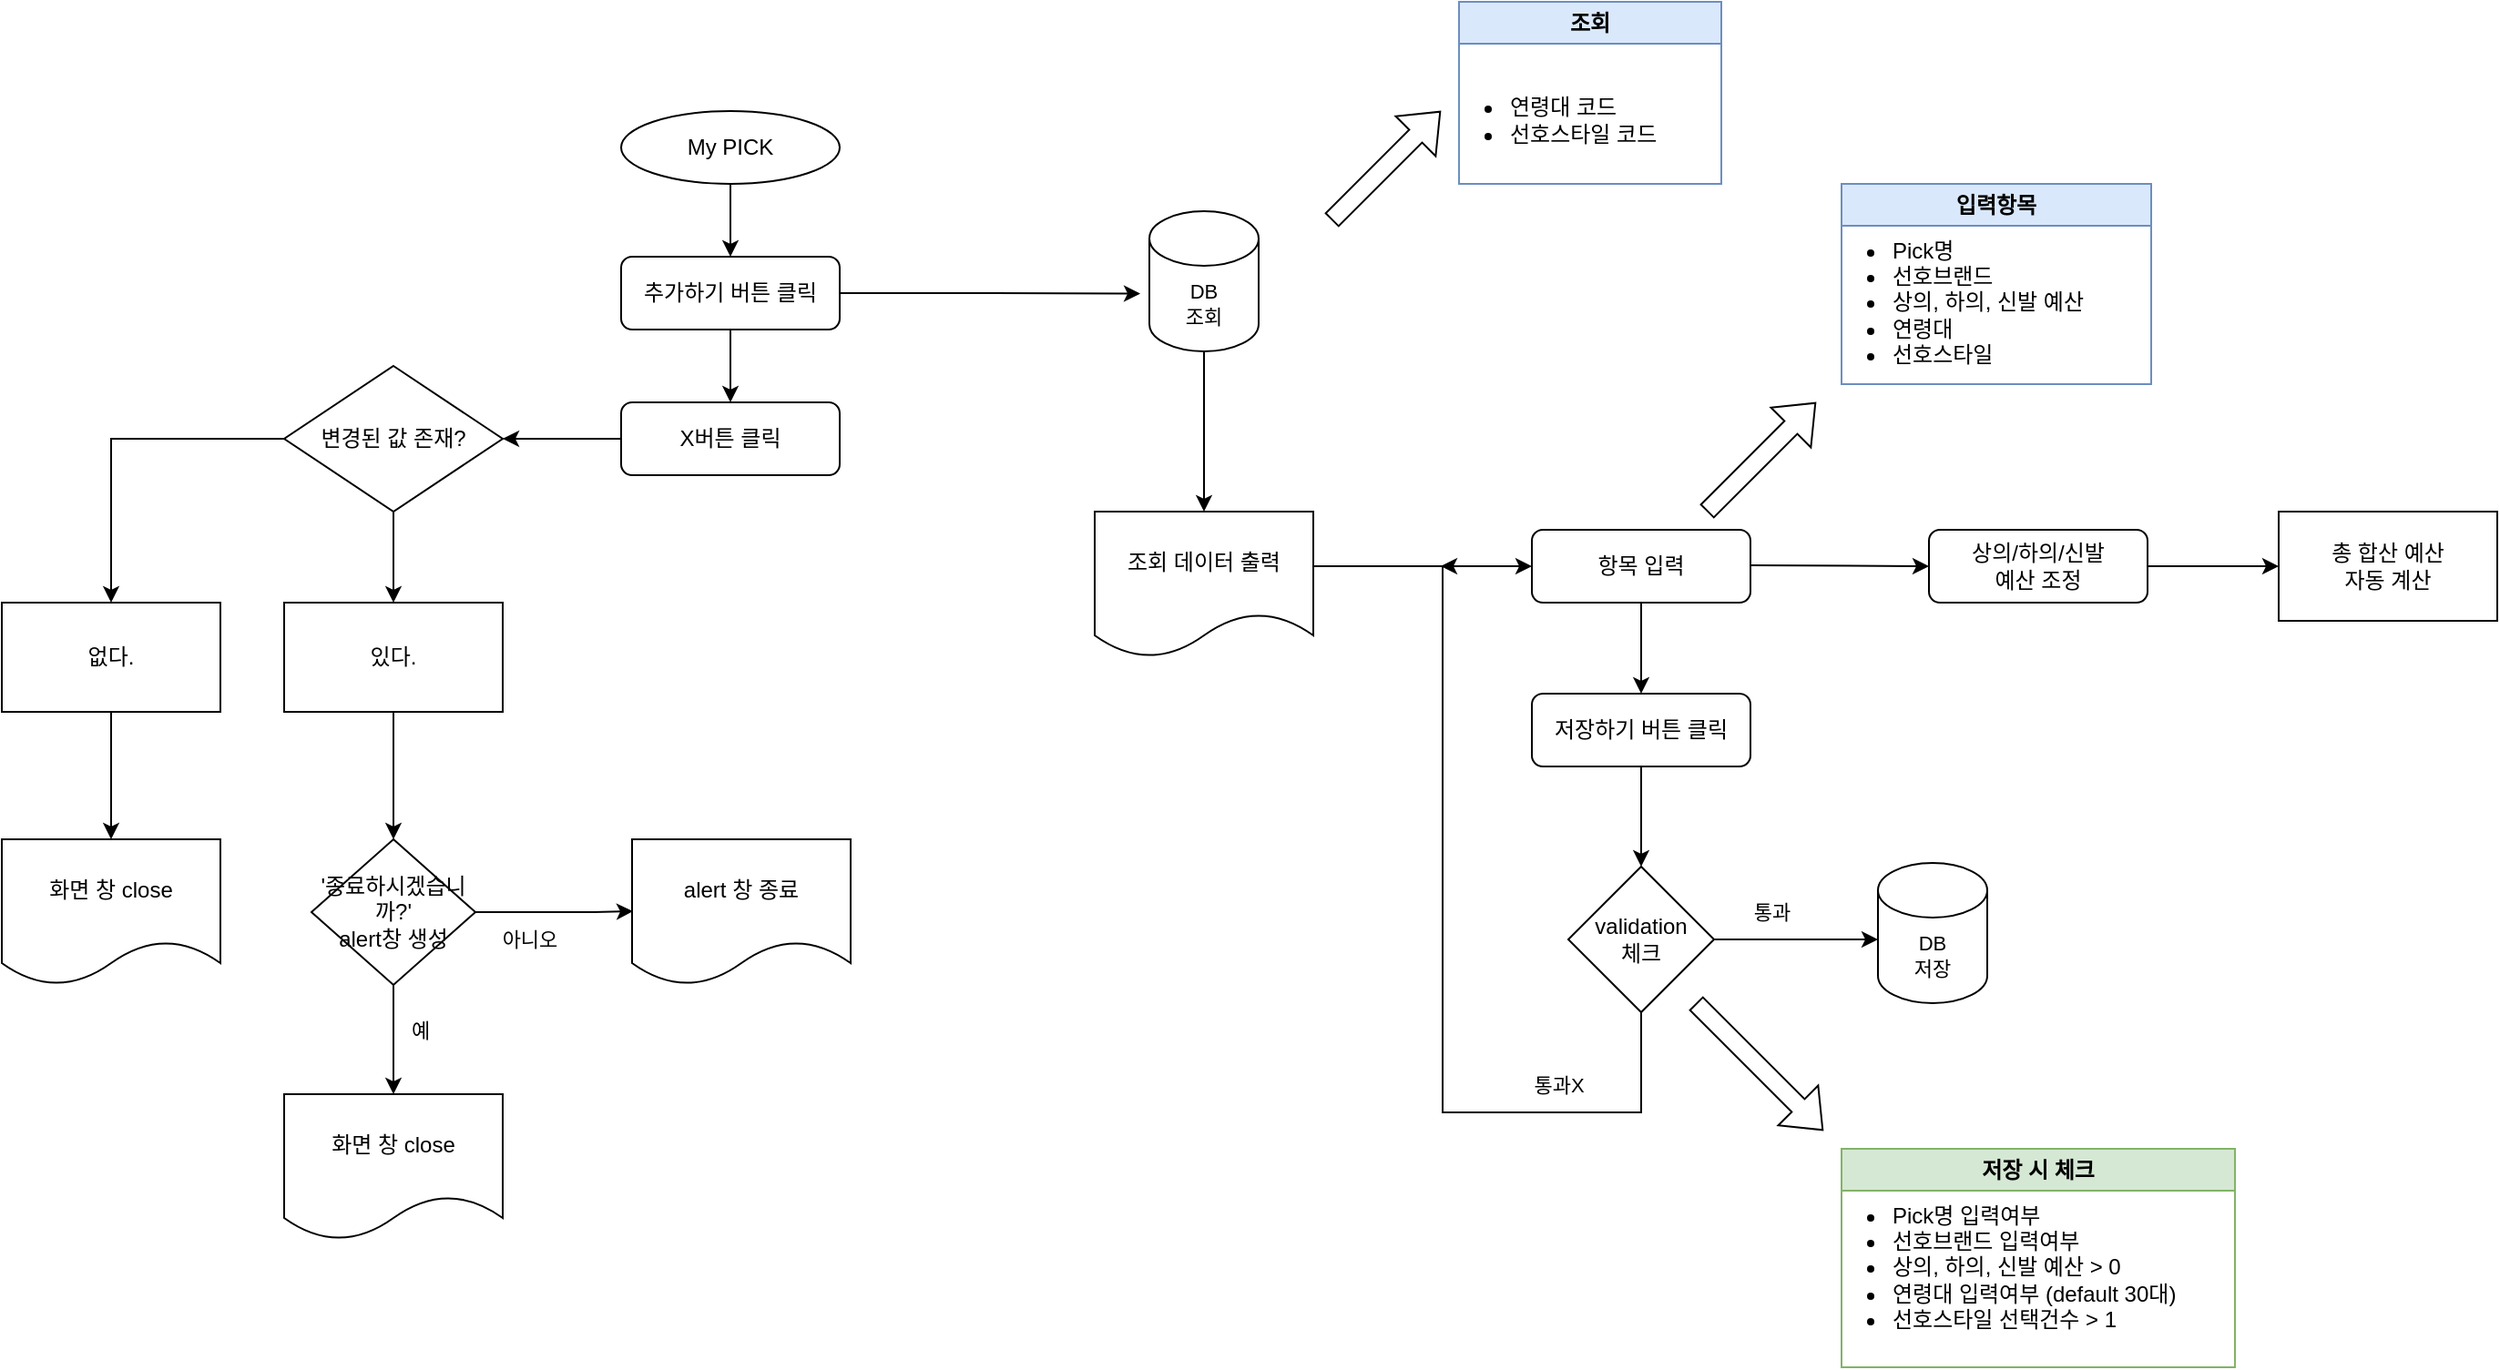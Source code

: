 <mxfile version="21.3.8" type="github">
  <diagram id="9M3qHXlabgps6SP91BO-" name="Page-1">
    <mxGraphModel dx="1418" dy="1916" grid="1" gridSize="10" guides="1" tooltips="1" connect="1" arrows="1" fold="1" page="1" pageScale="1" pageWidth="827" pageHeight="1169" math="0" shadow="0">
      <root>
        <mxCell id="0" />
        <mxCell id="1" parent="0" />
        <mxCell id="fzmjyrFyGPUT9gfRvAtI-3" value="" style="endArrow=classic;html=1;rounded=0;entryX=0.5;entryY=0;entryDx=0;entryDy=0;" parent="1" target="fzmjyrFyGPUT9gfRvAtI-10" edge="1">
          <mxGeometry width="50" height="50" relative="1" as="geometry">
            <mxPoint x="420" y="40" as="sourcePoint" />
            <mxPoint x="414" y="80" as="targetPoint" />
          </mxGeometry>
        </mxCell>
        <mxCell id="fzmjyrFyGPUT9gfRvAtI-9" value="My PICK" style="ellipse;whiteSpace=wrap;html=1;" parent="1" vertex="1">
          <mxGeometry x="360" width="120" height="40" as="geometry" />
        </mxCell>
        <mxCell id="fzmjyrFyGPUT9gfRvAtI-10" value="추가하기 버튼 클릭" style="rounded=1;whiteSpace=wrap;html=1;" parent="1" vertex="1">
          <mxGeometry x="360" y="80" width="120" height="40" as="geometry" />
        </mxCell>
        <mxCell id="fzmjyrFyGPUT9gfRvAtI-12" value="" style="endArrow=classic;html=1;rounded=0;" parent="1" edge="1" source="Lj1lpvWH2KxcPksHcl4Z-1">
          <mxGeometry width="50" height="50" relative="1" as="geometry">
            <mxPoint x="420" y="120" as="sourcePoint" />
            <mxPoint x="420.5" y="160" as="targetPoint" />
          </mxGeometry>
        </mxCell>
        <mxCell id="-nON0nGgF-exj52aO8rV-9" value="" style="edgeStyle=orthogonalEdgeStyle;rounded=0;orthogonalLoop=1;jettySize=auto;html=1;exitX=1;exitY=0.5;exitDx=0;exitDy=0;entryX=-0.083;entryY=0.588;entryDx=0;entryDy=0;entryPerimeter=0;" parent="1" source="fzmjyrFyGPUT9gfRvAtI-10" target="-nON0nGgF-exj52aO8rV-107" edge="1">
          <mxGeometry relative="1" as="geometry">
            <mxPoint x="630" y="100" as="targetPoint" />
          </mxGeometry>
        </mxCell>
        <mxCell id="-nON0nGgF-exj52aO8rV-3" value="변경된 값 존재?" style="rhombus;whiteSpace=wrap;html=1;" parent="1" vertex="1">
          <mxGeometry x="175" y="140" width="120" height="80" as="geometry" />
        </mxCell>
        <mxCell id="-nON0nGgF-exj52aO8rV-62" value="" style="edgeStyle=orthogonalEdgeStyle;rounded=0;orthogonalLoop=1;jettySize=auto;html=1;fontSize=11;entryX=0.5;entryY=0;entryDx=0;entryDy=0;exitX=0;exitY=0.5;exitDx=0;exitDy=0;" parent="1" source="-nON0nGgF-exj52aO8rV-3" target="-nON0nGgF-exj52aO8rV-5" edge="1">
          <mxGeometry relative="1" as="geometry">
            <mxPoint x="90" y="140" as="sourcePoint" />
            <mxPoint x="100" y="170" as="targetPoint" />
          </mxGeometry>
        </mxCell>
        <mxCell id="-nON0nGgF-exj52aO8rV-5" value="없다." style="whiteSpace=wrap;html=1;" parent="1" vertex="1">
          <mxGeometry x="20" y="270" width="120" height="60" as="geometry" />
        </mxCell>
        <mxCell id="-nON0nGgF-exj52aO8rV-126" value="" style="edgeStyle=orthogonalEdgeStyle;rounded=0;orthogonalLoop=1;jettySize=auto;html=1;fontSize=11;exitX=0.5;exitY=1;exitDx=0;exitDy=0;entryX=0.5;entryY=0;entryDx=0;entryDy=0;" parent="1" source="-nON0nGgF-exj52aO8rV-35" target="Lj1lpvWH2KxcPksHcl4Z-9" edge="1">
          <mxGeometry relative="1" as="geometry" />
        </mxCell>
        <mxCell id="-nON0nGgF-exj52aO8rV-24" value="" style="edgeStyle=orthogonalEdgeStyle;rounded=0;orthogonalLoop=1;jettySize=auto;html=1;exitX=1;exitY=0.375;exitDx=0;exitDy=0;entryX=0;entryY=0.5;entryDx=0;entryDy=0;exitPerimeter=0;" parent="1" source="Lj1lpvWH2KxcPksHcl4Z-17" target="Lj1lpvWH2KxcPksHcl4Z-23" edge="1">
          <mxGeometry relative="1" as="geometry">
            <mxPoint x="940" y="410" as="sourcePoint" />
            <mxPoint x="850" y="250" as="targetPoint" />
          </mxGeometry>
        </mxCell>
        <mxCell id="-nON0nGgF-exj52aO8rV-35" value="&#39;종료하시겠습니까?&#39;&lt;br style=&quot;border-color: var(--border-color);&quot;&gt;alert창 생성" style="rhombus;whiteSpace=wrap;html=1;" parent="1" vertex="1">
          <mxGeometry x="190" y="400" width="90" height="80" as="geometry" />
        </mxCell>
        <mxCell id="-nON0nGgF-exj52aO8rV-48" value="예" style="text;html=1;strokeColor=none;fillColor=none;align=center;verticalAlign=middle;whiteSpace=wrap;rounded=0;fontSize=11;" parent="1" vertex="1">
          <mxGeometry x="220" y="490" width="60" height="30" as="geometry" />
        </mxCell>
        <mxCell id="-nON0nGgF-exj52aO8rV-60" value="" style="edgeStyle=orthogonalEdgeStyle;rounded=0;orthogonalLoop=1;jettySize=auto;html=1;fontSize=11;exitX=0.5;exitY=1;exitDx=0;exitDy=0;entryX=0.5;entryY=0;entryDx=0;entryDy=0;exitPerimeter=0;" parent="1" source="-nON0nGgF-exj52aO8rV-107" target="Lj1lpvWH2KxcPksHcl4Z-17" edge="1">
          <mxGeometry relative="1" as="geometry">
            <mxPoint x="680" y="130" as="sourcePoint" />
            <mxPoint x="672" y="220" as="targetPoint" />
          </mxGeometry>
        </mxCell>
        <mxCell id="-nON0nGgF-exj52aO8rV-82" value="validation &lt;br&gt;체크" style="rhombus;whiteSpace=wrap;html=1;" parent="1" vertex="1">
          <mxGeometry x="880" y="415" width="80" height="80" as="geometry" />
        </mxCell>
        <mxCell id="-nON0nGgF-exj52aO8rV-103" value="통과" style="text;html=1;strokeColor=none;fillColor=none;align=center;verticalAlign=middle;whiteSpace=wrap;rounded=0;fontSize=11;" parent="1" vertex="1">
          <mxGeometry x="944" y="425" width="96" height="30" as="geometry" />
        </mxCell>
        <mxCell id="-nON0nGgF-exj52aO8rV-107" value="DB&lt;br&gt;조회" style="shape=cylinder3;whiteSpace=wrap;html=1;boundedLbl=1;backgroundOutline=1;size=15;fontSize=11;" parent="1" vertex="1">
          <mxGeometry x="650" y="55" width="60" height="77" as="geometry" />
        </mxCell>
        <mxCell id="-nON0nGgF-exj52aO8rV-123" value="" style="edgeStyle=orthogonalEdgeStyle;rounded=0;orthogonalLoop=1;jettySize=auto;html=1;fontSize=11;entryX=0.5;entryY=0;entryDx=0;entryDy=0;exitX=0.5;exitY=1;exitDx=0;exitDy=0;" parent="1" source="-nON0nGgF-exj52aO8rV-3" target="-nON0nGgF-exj52aO8rV-120" edge="1">
          <mxGeometry relative="1" as="geometry">
            <mxPoint x="530" y="300" as="targetPoint" />
          </mxGeometry>
        </mxCell>
        <mxCell id="-nON0nGgF-exj52aO8rV-120" value="있다." style="whiteSpace=wrap;html=1;" parent="1" vertex="1">
          <mxGeometry x="175" y="270" width="120" height="60" as="geometry" />
        </mxCell>
        <mxCell id="Lj1lpvWH2KxcPksHcl4Z-2" value="" style="endArrow=classic;html=1;rounded=0;" edge="1" parent="1" target="Lj1lpvWH2KxcPksHcl4Z-1">
          <mxGeometry width="50" height="50" relative="1" as="geometry">
            <mxPoint x="420" y="120" as="sourcePoint" />
            <mxPoint x="420.5" y="160" as="targetPoint" />
          </mxGeometry>
        </mxCell>
        <mxCell id="Lj1lpvWH2KxcPksHcl4Z-1" value="X버튼 클릭" style="rounded=1;whiteSpace=wrap;html=1;" vertex="1" parent="1">
          <mxGeometry x="360" y="160" width="120" height="40" as="geometry" />
        </mxCell>
        <mxCell id="Lj1lpvWH2KxcPksHcl4Z-4" value="화면 창 close" style="shape=document;whiteSpace=wrap;html=1;boundedLbl=1;" vertex="1" parent="1">
          <mxGeometry x="20" y="400" width="120" height="80" as="geometry" />
        </mxCell>
        <mxCell id="Lj1lpvWH2KxcPksHcl4Z-5" value="" style="edgeStyle=orthogonalEdgeStyle;rounded=0;orthogonalLoop=1;jettySize=auto;html=1;fontSize=11;entryX=0.5;entryY=0;entryDx=0;entryDy=0;exitX=0.5;exitY=1;exitDx=0;exitDy=0;" edge="1" parent="1" source="-nON0nGgF-exj52aO8rV-5" target="Lj1lpvWH2KxcPksHcl4Z-4">
          <mxGeometry relative="1" as="geometry">
            <mxPoint x="185" y="190" as="sourcePoint" />
            <mxPoint x="120" y="280" as="targetPoint" />
          </mxGeometry>
        </mxCell>
        <mxCell id="Lj1lpvWH2KxcPksHcl4Z-7" value="" style="edgeStyle=orthogonalEdgeStyle;rounded=0;orthogonalLoop=1;jettySize=auto;html=1;fontSize=11;entryX=0.5;entryY=0;entryDx=0;entryDy=0;exitX=0.5;exitY=1;exitDx=0;exitDy=0;" edge="1" parent="1" source="-nON0nGgF-exj52aO8rV-120">
          <mxGeometry relative="1" as="geometry">
            <mxPoint x="235" y="400" as="targetPoint" />
            <mxPoint x="260" y="360" as="sourcePoint" />
          </mxGeometry>
        </mxCell>
        <mxCell id="Lj1lpvWH2KxcPksHcl4Z-9" value="화면 창 close" style="shape=document;whiteSpace=wrap;html=1;boundedLbl=1;" vertex="1" parent="1">
          <mxGeometry x="175" y="540" width="120" height="80" as="geometry" />
        </mxCell>
        <mxCell id="Lj1lpvWH2KxcPksHcl4Z-10" value="" style="edgeStyle=orthogonalEdgeStyle;rounded=0;orthogonalLoop=1;jettySize=auto;html=1;fontSize=11;exitX=1;exitY=0.5;exitDx=0;exitDy=0;" edge="1" parent="1" source="-nON0nGgF-exj52aO8rV-35">
          <mxGeometry relative="1" as="geometry">
            <Array as="points">
              <mxPoint x="345" y="440" />
            </Array>
            <mxPoint x="289.5" y="439.5" as="sourcePoint" />
            <mxPoint x="366.5" y="439.5" as="targetPoint" />
          </mxGeometry>
        </mxCell>
        <mxCell id="Lj1lpvWH2KxcPksHcl4Z-11" value="아니오" style="text;html=1;strokeColor=none;fillColor=none;align=center;verticalAlign=middle;whiteSpace=wrap;rounded=0;fontSize=11;" vertex="1" parent="1">
          <mxGeometry x="280" y="440" width="60" height="30" as="geometry" />
        </mxCell>
        <mxCell id="Lj1lpvWH2KxcPksHcl4Z-12" value="alert 창 종료" style="shape=document;whiteSpace=wrap;html=1;boundedLbl=1;" vertex="1" parent="1">
          <mxGeometry x="366" y="400" width="120" height="80" as="geometry" />
        </mxCell>
        <mxCell id="Lj1lpvWH2KxcPksHcl4Z-13" value="" style="edgeStyle=orthogonalEdgeStyle;rounded=0;orthogonalLoop=1;jettySize=auto;html=1;exitX=0;exitY=0.5;exitDx=0;exitDy=0;entryX=1;entryY=0.5;entryDx=0;entryDy=0;" edge="1" parent="1" source="Lj1lpvWH2KxcPksHcl4Z-1" target="-nON0nGgF-exj52aO8rV-3">
          <mxGeometry relative="1" as="geometry">
            <mxPoint x="410" y="235" as="sourcePoint" />
            <mxPoint x="577" y="375" as="targetPoint" />
          </mxGeometry>
        </mxCell>
        <mxCell id="Lj1lpvWH2KxcPksHcl4Z-14" value="조회" style="swimlane;whiteSpace=wrap;html=1;fillColor=#dae8fc;strokeColor=#6c8ebf;" vertex="1" parent="1">
          <mxGeometry x="820" y="-60" width="144" height="100" as="geometry" />
        </mxCell>
        <mxCell id="Lj1lpvWH2KxcPksHcl4Z-15" value="&lt;ul&gt;&lt;li&gt;연령대 코드&lt;/li&gt;&lt;li&gt;선호스타일 코드&lt;/li&gt;&lt;/ul&gt;" style="text;html=1;align=left;verticalAlign=middle;resizable=0;points=[];autosize=1;strokeColor=none;fillColor=none;" vertex="1" parent="Lj1lpvWH2KxcPksHcl4Z-14">
          <mxGeometry x="-14" y="30" width="150" height="70" as="geometry" />
        </mxCell>
        <mxCell id="Lj1lpvWH2KxcPksHcl4Z-16" value="" style="shape=flexArrow;endArrow=classic;html=1;rounded=0;" edge="1" parent="1">
          <mxGeometry width="50" height="50" relative="1" as="geometry">
            <mxPoint x="750" y="60" as="sourcePoint" />
            <mxPoint x="810" as="targetPoint" />
          </mxGeometry>
        </mxCell>
        <mxCell id="Lj1lpvWH2KxcPksHcl4Z-17" value="조회 데이터 출력" style="shape=document;whiteSpace=wrap;html=1;boundedLbl=1;" vertex="1" parent="1">
          <mxGeometry x="620" y="220" width="120" height="80" as="geometry" />
        </mxCell>
        <mxCell id="Lj1lpvWH2KxcPksHcl4Z-19" value="저장하기 버튼 클릭" style="rounded=1;whiteSpace=wrap;html=1;" vertex="1" parent="1">
          <mxGeometry x="860" y="320" width="120" height="40" as="geometry" />
        </mxCell>
        <mxCell id="Lj1lpvWH2KxcPksHcl4Z-20" value="" style="shape=flexArrow;endArrow=classic;html=1;rounded=0;" edge="1" parent="1">
          <mxGeometry width="50" height="50" relative="1" as="geometry">
            <mxPoint x="956" y="220" as="sourcePoint" />
            <mxPoint x="1016" y="160" as="targetPoint" />
          </mxGeometry>
        </mxCell>
        <mxCell id="Lj1lpvWH2KxcPksHcl4Z-21" value="입력항목" style="swimlane;whiteSpace=wrap;html=1;fillColor=#dae8fc;strokeColor=#6c8ebf;startSize=23;" vertex="1" parent="1">
          <mxGeometry x="1030" y="40" width="170" height="110" as="geometry" />
        </mxCell>
        <mxCell id="Lj1lpvWH2KxcPksHcl4Z-22" value="&lt;ul&gt;&lt;li&gt;Pick명&lt;/li&gt;&lt;li&gt;선호브랜드&lt;/li&gt;&lt;li&gt;상의, 하의, 신발 예산&lt;/li&gt;&lt;li&gt;연령대&lt;/li&gt;&lt;li&gt;선호스타일&lt;/li&gt;&lt;/ul&gt;" style="text;html=1;align=left;verticalAlign=middle;resizable=0;points=[];autosize=1;strokeColor=none;fillColor=none;" vertex="1" parent="Lj1lpvWH2KxcPksHcl4Z-21">
          <mxGeometry x="-14" y="10" width="180" height="110" as="geometry" />
        </mxCell>
        <mxCell id="Lj1lpvWH2KxcPksHcl4Z-23" value="항목 입력" style="rounded=1;whiteSpace=wrap;html=1;" vertex="1" parent="1">
          <mxGeometry x="860" y="230" width="120" height="40" as="geometry" />
        </mxCell>
        <mxCell id="Lj1lpvWH2KxcPksHcl4Z-24" value="" style="edgeStyle=orthogonalEdgeStyle;rounded=0;orthogonalLoop=1;jettySize=auto;html=1;exitX=0.5;exitY=1;exitDx=0;exitDy=0;entryX=0.5;entryY=0;entryDx=0;entryDy=0;" edge="1" parent="1" source="Lj1lpvWH2KxcPksHcl4Z-23" target="Lj1lpvWH2KxcPksHcl4Z-19">
          <mxGeometry relative="1" as="geometry">
            <mxPoint x="760" y="300" as="sourcePoint" />
            <mxPoint x="880" y="300" as="targetPoint" />
          </mxGeometry>
        </mxCell>
        <mxCell id="Lj1lpvWH2KxcPksHcl4Z-25" value="" style="edgeStyle=orthogonalEdgeStyle;rounded=0;orthogonalLoop=1;jettySize=auto;html=1;exitX=0.5;exitY=1;exitDx=0;exitDy=0;entryX=0.5;entryY=0;entryDx=0;entryDy=0;" edge="1" parent="1" source="Lj1lpvWH2KxcPksHcl4Z-19" target="-nON0nGgF-exj52aO8rV-82">
          <mxGeometry relative="1" as="geometry">
            <mxPoint x="930" y="280" as="sourcePoint" />
            <mxPoint x="930" y="330" as="targetPoint" />
          </mxGeometry>
        </mxCell>
        <mxCell id="Lj1lpvWH2KxcPksHcl4Z-26" value="" style="edgeStyle=orthogonalEdgeStyle;rounded=0;orthogonalLoop=1;jettySize=auto;html=1;exitX=1;exitY=0.5;exitDx=0;exitDy=0;entryX=0;entryY=0.5;entryDx=0;entryDy=0;" edge="1" parent="1" source="-nON0nGgF-exj52aO8rV-82">
          <mxGeometry relative="1" as="geometry">
            <mxPoint x="930" y="370" as="sourcePoint" />
            <mxPoint x="1050" y="455" as="targetPoint" />
          </mxGeometry>
        </mxCell>
        <mxCell id="Lj1lpvWH2KxcPksHcl4Z-27" value="통과X" style="text;html=1;strokeColor=none;fillColor=none;align=center;verticalAlign=middle;whiteSpace=wrap;rounded=0;fontSize=11;" vertex="1" parent="1">
          <mxGeometry x="827" y="520" width="96" height="30" as="geometry" />
        </mxCell>
        <mxCell id="Lj1lpvWH2KxcPksHcl4Z-28" value="" style="shape=flexArrow;endArrow=classic;html=1;rounded=0;" edge="1" parent="1">
          <mxGeometry width="50" height="50" relative="1" as="geometry">
            <mxPoint x="950" y="490" as="sourcePoint" />
            <mxPoint x="1020" y="560" as="targetPoint" />
          </mxGeometry>
        </mxCell>
        <mxCell id="Lj1lpvWH2KxcPksHcl4Z-30" value="저장 시 체크" style="swimlane;whiteSpace=wrap;html=1;fillColor=#d5e8d4;strokeColor=#82b366;startSize=23;" vertex="1" parent="1">
          <mxGeometry x="1030" y="570" width="216" height="120" as="geometry" />
        </mxCell>
        <mxCell id="Lj1lpvWH2KxcPksHcl4Z-31" value="&lt;ul&gt;&lt;li&gt;Pick명 입력여부&lt;/li&gt;&lt;li&gt;선호브랜드 입력여부&amp;nbsp;&lt;/li&gt;&lt;li&gt;상의, 하의, 신발 예산 &amp;gt; 0&lt;/li&gt;&lt;li&gt;연령대 입력여부 (default 30대)&lt;/li&gt;&lt;li&gt;선호스타일 선택건수 &amp;gt; 1&lt;/li&gt;&lt;/ul&gt;" style="text;html=1;align=left;verticalAlign=middle;resizable=0;points=[];autosize=1;strokeColor=none;fillColor=none;" vertex="1" parent="Lj1lpvWH2KxcPksHcl4Z-30">
          <mxGeometry x="-14" y="10" width="230" height="110" as="geometry" />
        </mxCell>
        <mxCell id="Lj1lpvWH2KxcPksHcl4Z-32" value="" style="edgeStyle=orthogonalEdgeStyle;rounded=0;orthogonalLoop=1;jettySize=auto;html=1;exitX=0.5;exitY=1;exitDx=0;exitDy=0;" edge="1" parent="1" source="-nON0nGgF-exj52aO8rV-82">
          <mxGeometry relative="1" as="geometry">
            <mxPoint x="919.5" y="535" as="sourcePoint" />
            <mxPoint x="810" y="250" as="targetPoint" />
            <Array as="points">
              <mxPoint x="920" y="550" />
              <mxPoint x="811" y="550" />
            </Array>
          </mxGeometry>
        </mxCell>
        <mxCell id="Lj1lpvWH2KxcPksHcl4Z-36" value="DB&lt;br&gt;저장" style="shape=cylinder3;whiteSpace=wrap;html=1;boundedLbl=1;backgroundOutline=1;size=15;fontSize=11;" vertex="1" parent="1">
          <mxGeometry x="1050" y="413" width="60" height="77" as="geometry" />
        </mxCell>
        <mxCell id="Lj1lpvWH2KxcPksHcl4Z-37" value="" style="edgeStyle=orthogonalEdgeStyle;rounded=0;orthogonalLoop=1;jettySize=auto;html=1;exitX=1;exitY=0.375;exitDx=0;exitDy=0;entryX=0;entryY=0.5;entryDx=0;entryDy=0;exitPerimeter=0;" edge="1" parent="1" target="Lj1lpvWH2KxcPksHcl4Z-38">
          <mxGeometry relative="1" as="geometry">
            <mxPoint x="980" y="249.5" as="sourcePoint" />
            <mxPoint x="1100" y="249.5" as="targetPoint" />
          </mxGeometry>
        </mxCell>
        <mxCell id="Lj1lpvWH2KxcPksHcl4Z-38" value="상의/하의/신발&lt;br&gt;예산 조정" style="rounded=1;whiteSpace=wrap;html=1;" vertex="1" parent="1">
          <mxGeometry x="1078" y="230" width="120" height="40" as="geometry" />
        </mxCell>
        <mxCell id="Lj1lpvWH2KxcPksHcl4Z-39" value="총 합산 예산&lt;br&gt;자동 계산" style="whiteSpace=wrap;html=1;" vertex="1" parent="1">
          <mxGeometry x="1270" y="220" width="120" height="60" as="geometry" />
        </mxCell>
        <mxCell id="Lj1lpvWH2KxcPksHcl4Z-40" value="" style="edgeStyle=orthogonalEdgeStyle;rounded=0;orthogonalLoop=1;jettySize=auto;html=1;exitX=1;exitY=0.5;exitDx=0;exitDy=0;entryX=0;entryY=0.5;entryDx=0;entryDy=0;" edge="1" parent="1" source="Lj1lpvWH2KxcPksHcl4Z-38" target="Lj1lpvWH2KxcPksHcl4Z-39">
          <mxGeometry relative="1" as="geometry">
            <mxPoint x="990" y="299" as="sourcePoint" />
            <mxPoint x="1088" y="299.5" as="targetPoint" />
          </mxGeometry>
        </mxCell>
      </root>
    </mxGraphModel>
  </diagram>
</mxfile>
